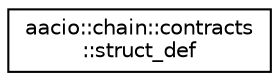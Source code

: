 digraph "Graphical Class Hierarchy"
{
  edge [fontname="Helvetica",fontsize="10",labelfontname="Helvetica",labelfontsize="10"];
  node [fontname="Helvetica",fontsize="10",shape=record];
  rankdir="LR";
  Node0 [label="aacio::chain::contracts\l::struct_def",height=0.2,width=0.4,color="black", fillcolor="white", style="filled",URL="$structaacio_1_1chain_1_1contracts_1_1struct__def.html"];
}
